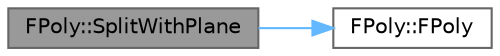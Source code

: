 digraph "FPoly::SplitWithPlane"
{
 // INTERACTIVE_SVG=YES
 // LATEX_PDF_SIZE
  bgcolor="transparent";
  edge [fontname=Helvetica,fontsize=10,labelfontname=Helvetica,labelfontsize=10];
  node [fontname=Helvetica,fontsize=10,shape=box,height=0.2,width=0.4];
  rankdir="LR";
  Node1 [id="Node000001",label="FPoly::SplitWithPlane",height=0.2,width=0.4,color="gray40", fillcolor="grey60", style="filled", fontcolor="black",tooltip="Split with plane."];
  Node1 -> Node2 [id="edge1_Node000001_Node000002",color="steelblue1",style="solid",tooltip=" "];
  Node2 [id="Node000002",label="FPoly::FPoly",height=0.2,width=0.4,color="grey40", fillcolor="white", style="filled",URL="$dd/dbb/classFPoly.html#ae710b4d2f15ae8b4f28a15775c7a2931",tooltip="Constructor, initializing all member variables."];
}
